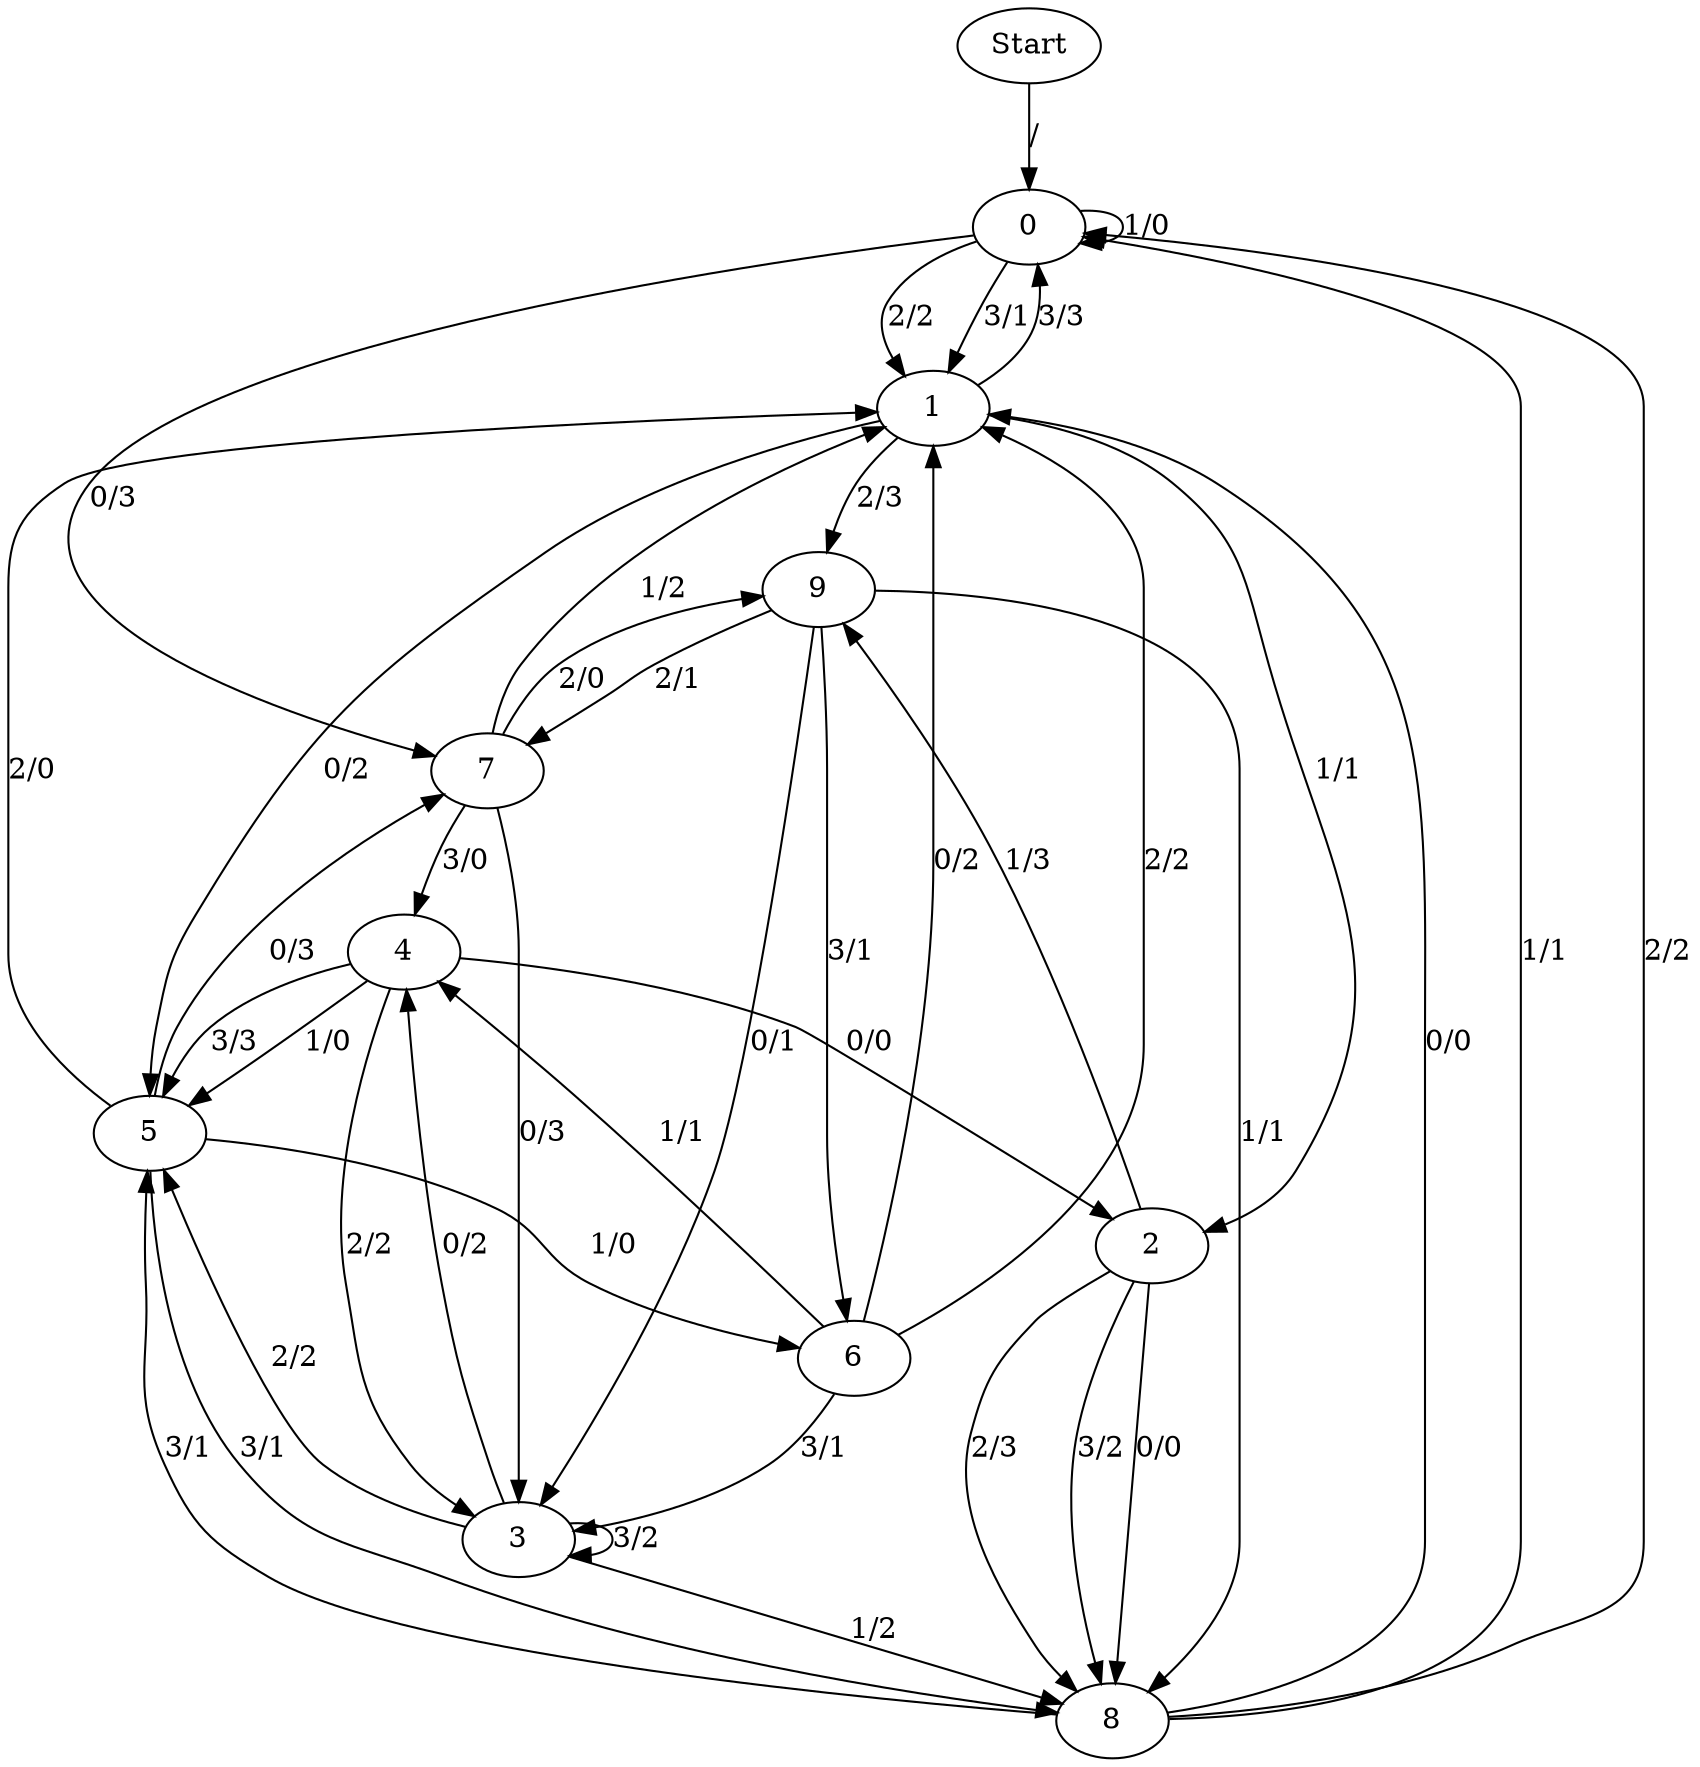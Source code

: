 digraph {
	Start -> 0 [label="/"]
	0 -> 0 [label="1/0"]
	0 -> 1 [label="2/2"]
	0 -> 1 [label="3/1"]
	0 -> 7 [label="0/3"]
	1 -> 5 [label="0/2"]
	1 -> 2 [label="1/1"]
	1 -> 9 [label="2/3"]
	1 -> 0 [label="3/3"]
	5 -> 7 [label="0/3"]
	5 -> 6 [label="1/0"]
	5 -> 1 [label="2/0"]
	5 -> 8 [label="3/1"]
	7 -> 3 [label="0/3"]
	7 -> 1 [label="1/2"]
	7 -> 9 [label="2/0"]
	7 -> 4 [label="3/0"]
	9 -> 7 [label="2/1"]
	9 -> 6 [label="3/1"]
	9 -> 3 [label="0/1"]
	9 -> 8 [label="1/1"]
	6 -> 1 [label="0/2"]
	6 -> 4 [label="1/1"]
	6 -> 1 [label="2/2"]
	6 -> 3 [label="3/1"]
	4 -> 3 [label="2/2"]
	4 -> 5 [label="3/3"]
	4 -> 2 [label="0/0"]
	4 -> 5 [label="1/0"]
	3 -> 3 [label="3/2"]
	3 -> 4 [label="0/2"]
	3 -> 8 [label="1/2"]
	3 -> 5 [label="2/2"]
	2 -> 8 [label="0/0"]
	2 -> 9 [label="1/3"]
	2 -> 8 [label="2/3"]
	2 -> 8 [label="3/2"]
	8 -> 1 [label="0/0"]
	8 -> 0 [label="1/1"]
	8 -> 0 [label="2/2"]
	8 -> 5 [label="3/1"]
}